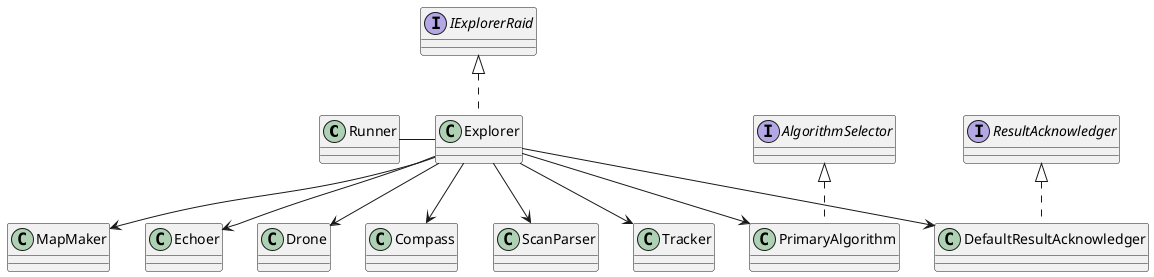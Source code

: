@startuml Team102_UML

Runner - Explorer
class Explorer implements IExplorerRaid
Explorer --> MapMaker
Explorer --> Echoer
Explorer --> Drone
Explorer --> Compass
Explorer --> ScanParser
Explorer --> Tracker
Explorer --> PrimaryAlgorithm
Explorer --> DefaultResultAcknowledger

class PrimaryAlgorithm implements AlgorithmSelector
class DefaultResultAcknowledger implements ResultAcknowledger


@enduml